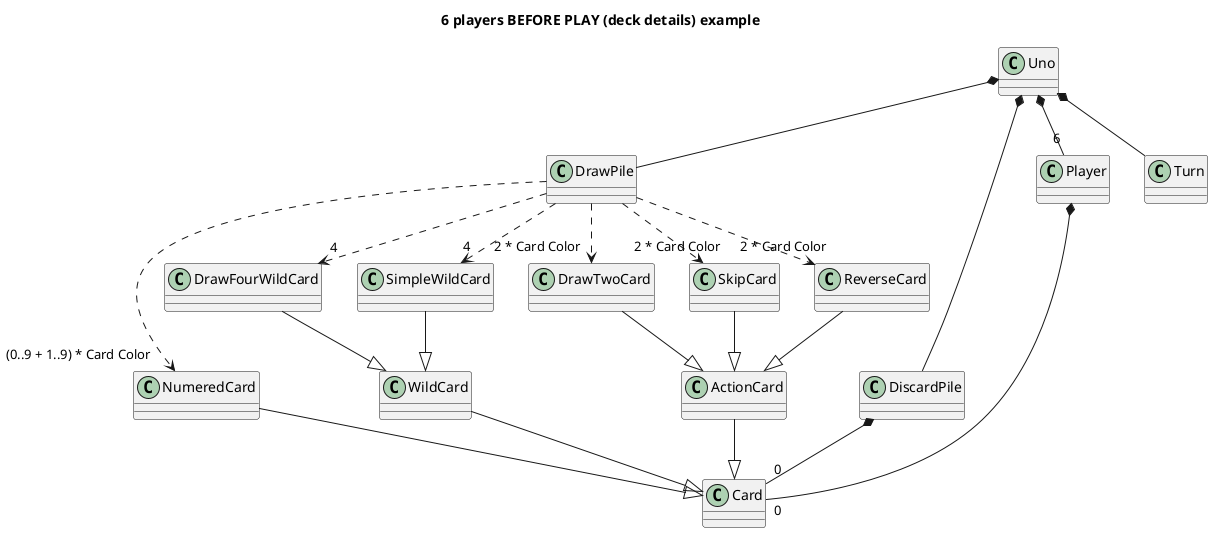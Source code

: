﻿@startuml

Title 6 players BEFORE PLAY (deck details) example

Uno *-- DrawPile
Uno *-- DiscardPile
Uno *-- "6" Player
Uno *-- Turn

Player *-- "0" Card

DiscardPile *-- "0" Card

NumeredCard --|> Card
ActionCard --|> Card

WildCard --|> Card
DrawFourWildCard --|> WildCard
SimpleWildCard --|> WildCard

DrawTwoCard --|> ActionCard
SkipCard --|> ActionCard
ReverseCard --|> ActionCard

DrawPile ..> "(0..9 + 1..9) * Card Color" NumeredCard
DrawPile ..> "2 * Card Color" DrawTwoCard
DrawPile ..> "2 * Card Color" ReverseCard
DrawPile ..> "2 * Card Color" SkipCard
DrawPile ..> "4" SimpleWildCard
DrawPile ..> "4" DrawFourWildCard
 
@enduml